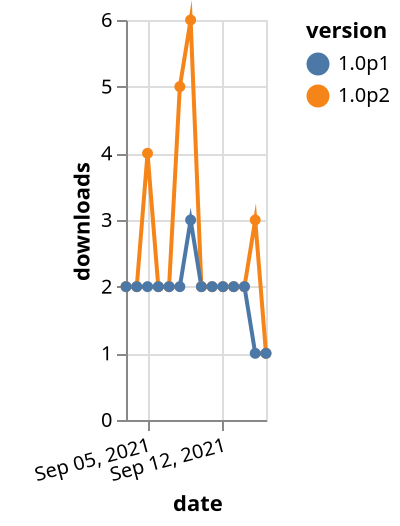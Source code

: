 {"$schema": "https://vega.github.io/schema/vega-lite/v5.json", "description": "A simple bar chart with embedded data.", "data": {"values": [{"date": "2021-09-03", "total": 2904, "delta": 2, "version": "1.0p2"}, {"date": "2021-09-04", "total": 2906, "delta": 2, "version": "1.0p2"}, {"date": "2021-09-05", "total": 2910, "delta": 4, "version": "1.0p2"}, {"date": "2021-09-06", "total": 2912, "delta": 2, "version": "1.0p2"}, {"date": "2021-09-07", "total": 2914, "delta": 2, "version": "1.0p2"}, {"date": "2021-09-08", "total": 2919, "delta": 5, "version": "1.0p2"}, {"date": "2021-09-09", "total": 2925, "delta": 6, "version": "1.0p2"}, {"date": "2021-09-10", "total": 2927, "delta": 2, "version": "1.0p2"}, {"date": "2021-09-11", "total": 2929, "delta": 2, "version": "1.0p2"}, {"date": "2021-09-12", "total": 2931, "delta": 2, "version": "1.0p2"}, {"date": "2021-09-13", "total": 2933, "delta": 2, "version": "1.0p2"}, {"date": "2021-09-14", "total": 2935, "delta": 2, "version": "1.0p2"}, {"date": "2021-09-15", "total": 2938, "delta": 3, "version": "1.0p2"}, {"date": "2021-09-16", "total": 2939, "delta": 1, "version": "1.0p2"}, {"date": "2021-09-03", "total": 2614, "delta": 2, "version": "1.0p1"}, {"date": "2021-09-04", "total": 2616, "delta": 2, "version": "1.0p1"}, {"date": "2021-09-05", "total": 2618, "delta": 2, "version": "1.0p1"}, {"date": "2021-09-06", "total": 2620, "delta": 2, "version": "1.0p1"}, {"date": "2021-09-07", "total": 2622, "delta": 2, "version": "1.0p1"}, {"date": "2021-09-08", "total": 2624, "delta": 2, "version": "1.0p1"}, {"date": "2021-09-09", "total": 2627, "delta": 3, "version": "1.0p1"}, {"date": "2021-09-10", "total": 2629, "delta": 2, "version": "1.0p1"}, {"date": "2021-09-11", "total": 2631, "delta": 2, "version": "1.0p1"}, {"date": "2021-09-12", "total": 2633, "delta": 2, "version": "1.0p1"}, {"date": "2021-09-13", "total": 2635, "delta": 2, "version": "1.0p1"}, {"date": "2021-09-14", "total": 2637, "delta": 2, "version": "1.0p1"}, {"date": "2021-09-15", "total": 2638, "delta": 1, "version": "1.0p1"}, {"date": "2021-09-16", "total": 2639, "delta": 1, "version": "1.0p1"}]}, "width": "container", "mark": {"type": "line", "point": {"filled": true}}, "encoding": {"x": {"field": "date", "type": "temporal", "timeUnit": "yearmonthdate", "title": "date", "axis": {"labelAngle": -15}}, "y": {"field": "delta", "type": "quantitative", "title": "downloads"}, "color": {"field": "version", "type": "nominal"}, "tooltip": {"field": "delta"}}}